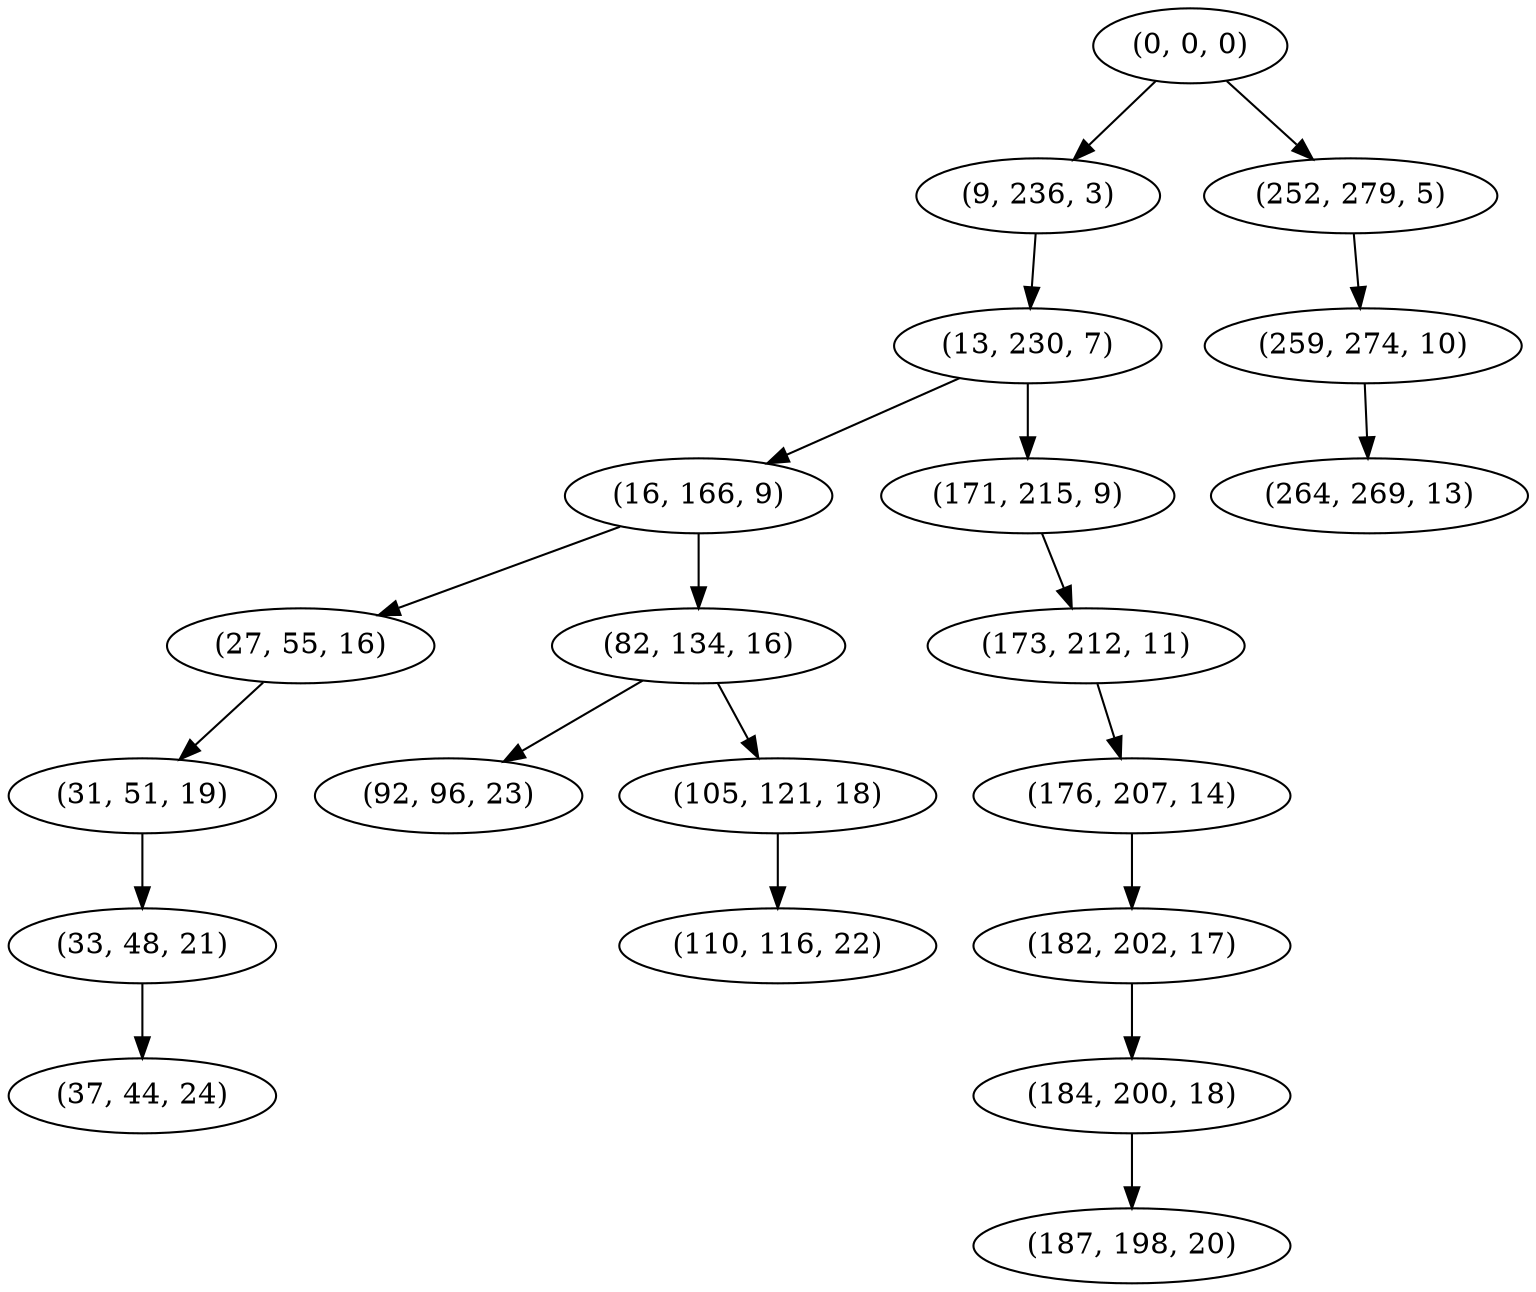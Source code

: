 digraph tree {
    "(0, 0, 0)";
    "(9, 236, 3)";
    "(13, 230, 7)";
    "(16, 166, 9)";
    "(27, 55, 16)";
    "(31, 51, 19)";
    "(33, 48, 21)";
    "(37, 44, 24)";
    "(82, 134, 16)";
    "(92, 96, 23)";
    "(105, 121, 18)";
    "(110, 116, 22)";
    "(171, 215, 9)";
    "(173, 212, 11)";
    "(176, 207, 14)";
    "(182, 202, 17)";
    "(184, 200, 18)";
    "(187, 198, 20)";
    "(252, 279, 5)";
    "(259, 274, 10)";
    "(264, 269, 13)";
    "(0, 0, 0)" -> "(9, 236, 3)";
    "(0, 0, 0)" -> "(252, 279, 5)";
    "(9, 236, 3)" -> "(13, 230, 7)";
    "(13, 230, 7)" -> "(16, 166, 9)";
    "(13, 230, 7)" -> "(171, 215, 9)";
    "(16, 166, 9)" -> "(27, 55, 16)";
    "(16, 166, 9)" -> "(82, 134, 16)";
    "(27, 55, 16)" -> "(31, 51, 19)";
    "(31, 51, 19)" -> "(33, 48, 21)";
    "(33, 48, 21)" -> "(37, 44, 24)";
    "(82, 134, 16)" -> "(92, 96, 23)";
    "(82, 134, 16)" -> "(105, 121, 18)";
    "(105, 121, 18)" -> "(110, 116, 22)";
    "(171, 215, 9)" -> "(173, 212, 11)";
    "(173, 212, 11)" -> "(176, 207, 14)";
    "(176, 207, 14)" -> "(182, 202, 17)";
    "(182, 202, 17)" -> "(184, 200, 18)";
    "(184, 200, 18)" -> "(187, 198, 20)";
    "(252, 279, 5)" -> "(259, 274, 10)";
    "(259, 274, 10)" -> "(264, 269, 13)";
}
